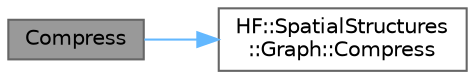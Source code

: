 digraph "Compress"
{
 // LATEX_PDF_SIZE
  bgcolor="transparent";
  edge [fontname=Helvetica,fontsize=10,labelfontname=Helvetica,labelfontsize=10];
  node [fontname=Helvetica,fontsize=10,shape=box,height=0.2,width=0.4];
  rankdir="LR";
  Node1 [label="Compress",height=0.2,width=0.4,color="gray40", fillcolor="grey60", style="filled", fontcolor="black",tooltip="Compress the given graph into a CSR representation."];
  Node1 -> Node2 [color="steelblue1",style="solid"];
  Node2 [label="HF::SpatialStructures\l::Graph::Compress",height=0.2,width=0.4,color="grey40", fillcolor="white", style="filled",URL="$a01551.html#a41cece77d0eee98df39ecc6d3a366ec8",tooltip="Compress the graph to a CSR and enable the usage of several functions."];
}
